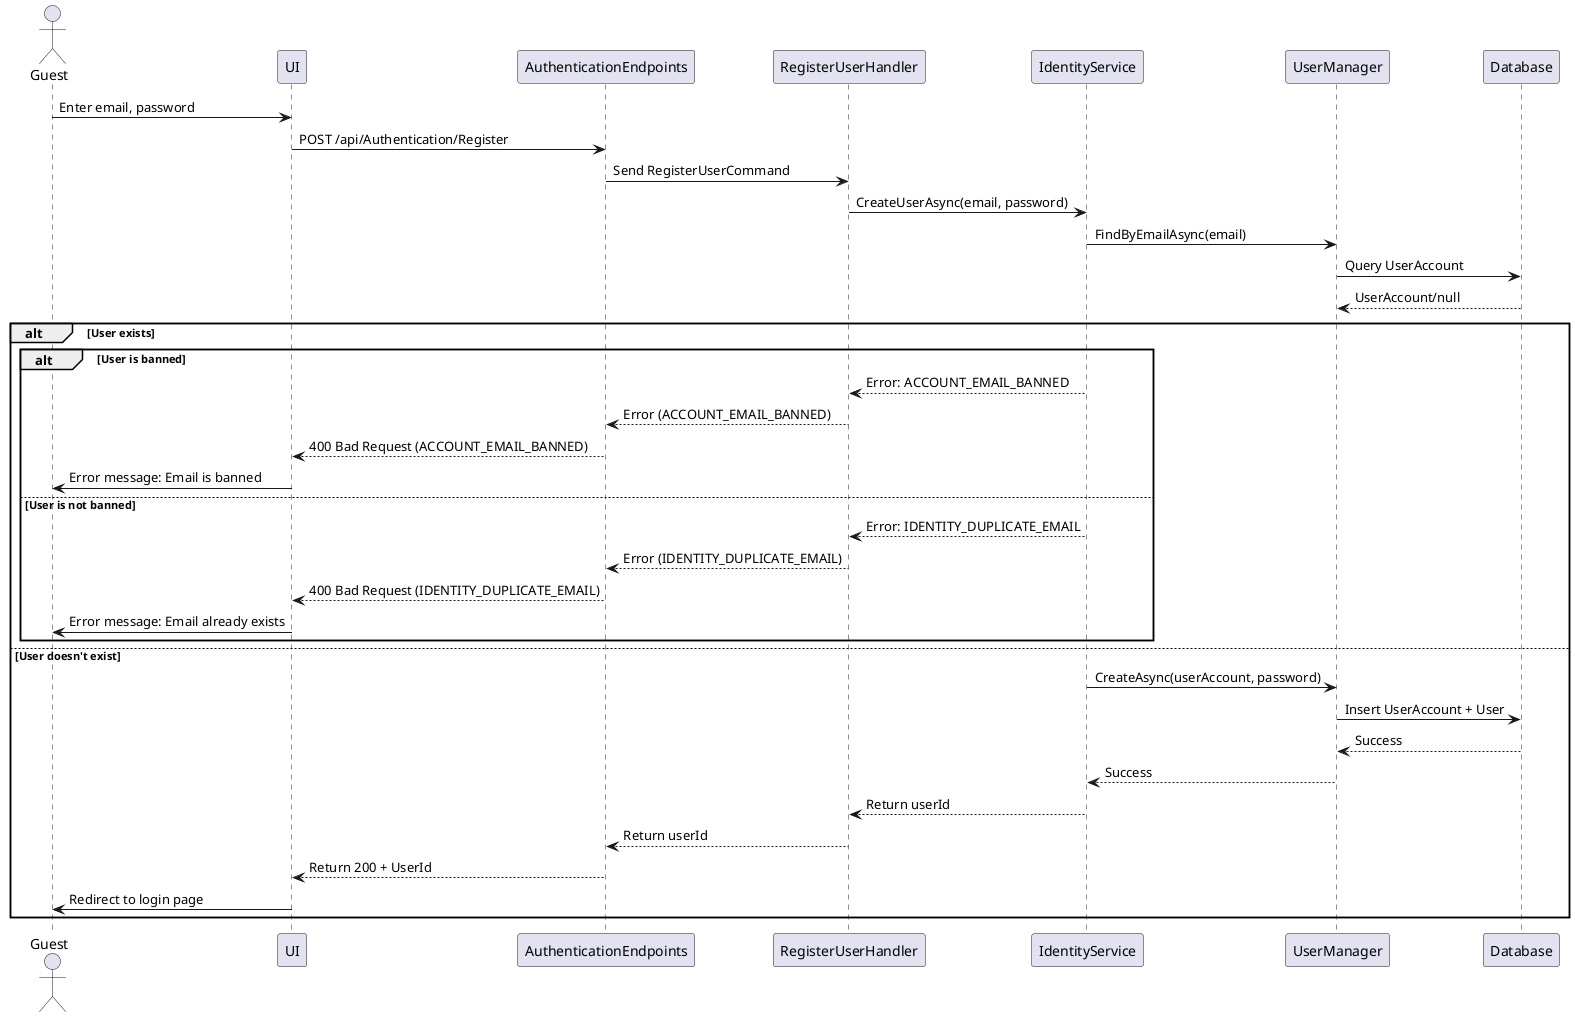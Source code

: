@startuml
actor Guest as User
participant UI
participant AuthenticationEndpoints
participant RegisterUserHandler
participant IdentityService
participant UserManager
participant Database

User -> UI : Enter email, password
UI -> AuthenticationEndpoints : POST /api/Authentication/Register
AuthenticationEndpoints -> RegisterUserHandler : Send RegisterUserCommand
RegisterUserHandler -> IdentityService : CreateUserAsync(email, password)
IdentityService -> UserManager : FindByEmailAsync(email)
UserManager -> Database : Query UserAccount
Database --> UserManager : UserAccount/null
alt User exists
    alt User is banned
        IdentityService --> RegisterUserHandler : Error: ACCOUNT_EMAIL_BANNED
        RegisterUserHandler --> AuthenticationEndpoints : Error (ACCOUNT_EMAIL_BANNED)
        AuthenticationEndpoints --> UI : 400 Bad Request (ACCOUNT_EMAIL_BANNED)
        UI -> User : Error message: Email is banned
    else User is not banned
        IdentityService --> RegisterUserHandler : Error: IDENTITY_DUPLICATE_EMAIL
        RegisterUserHandler --> AuthenticationEndpoints : Error (IDENTITY_DUPLICATE_EMAIL)
        AuthenticationEndpoints --> UI : 400 Bad Request (IDENTITY_DUPLICATE_EMAIL)
        UI -> User : Error message: Email already exists
    end
else User doesn't exist
    IdentityService -> UserManager : CreateAsync(userAccount, password)
    UserManager -> Database : Insert UserAccount + User
    Database --> UserManager : Success
    UserManager --> IdentityService : Success
    IdentityService --> RegisterUserHandler : Return userId
    RegisterUserHandler --> AuthenticationEndpoints : Return userId
    AuthenticationEndpoints --> UI : Return 200 + UserId
    UI -> User : Redirect to login page
end
@enduml